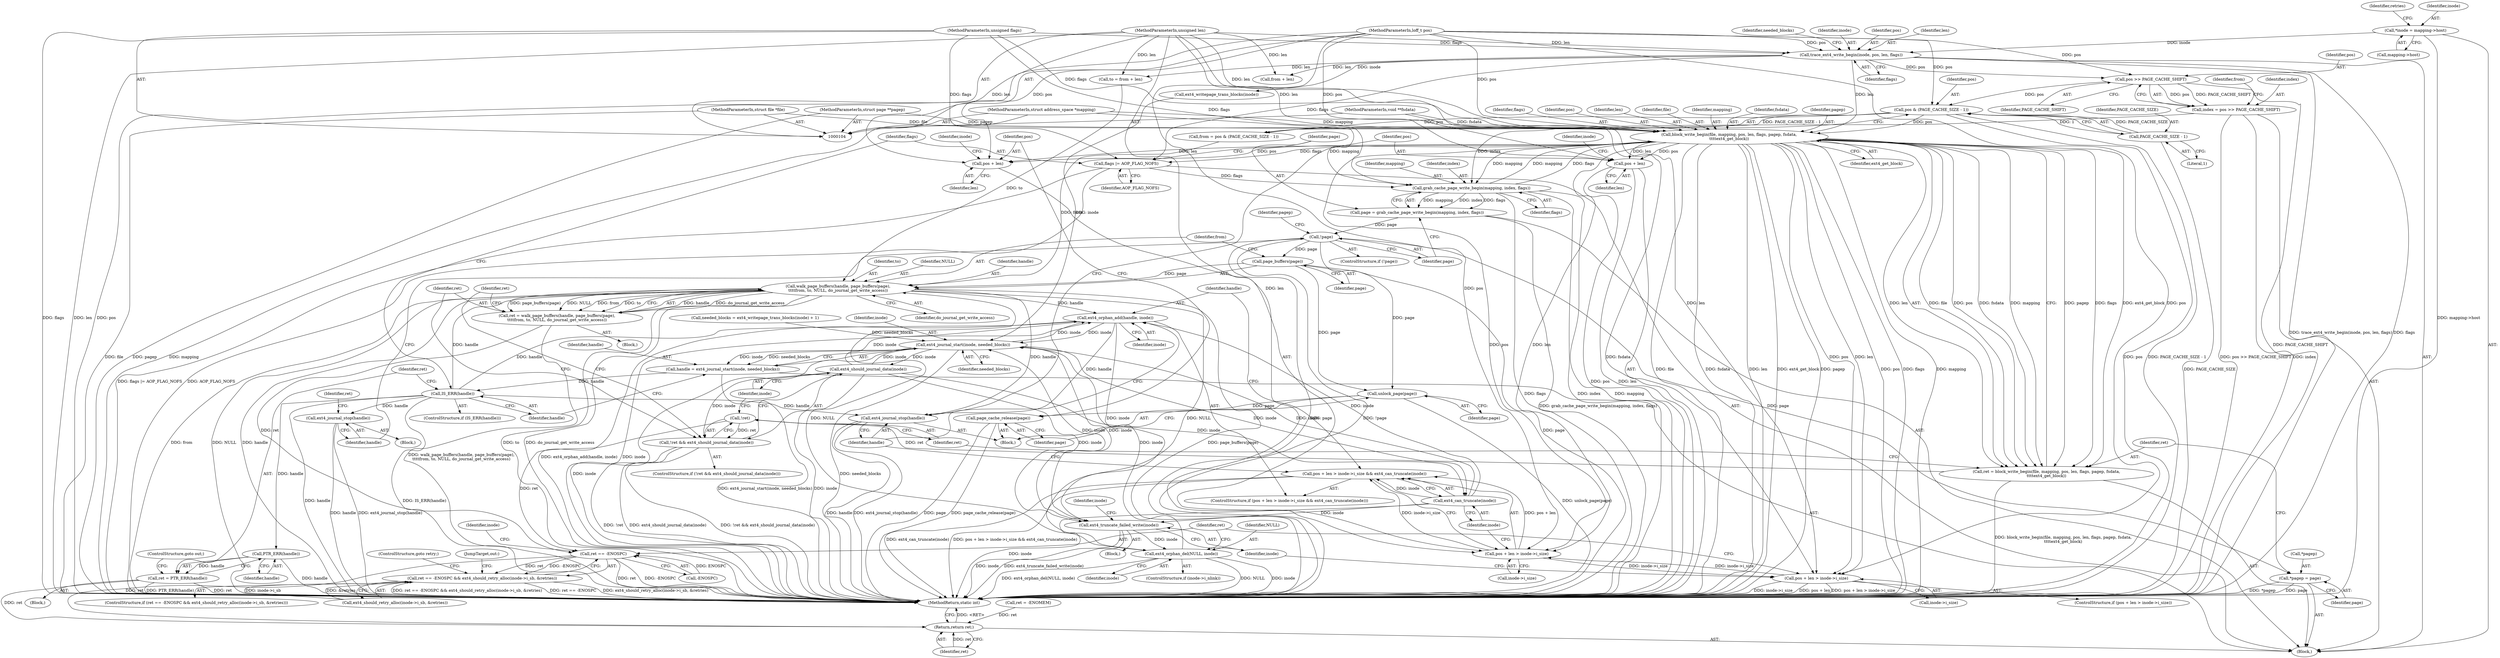 digraph "0_linux_744692dc059845b2a3022119871846e74d4f6e11_11@API" {
"1000199" [label="(Call,block_write_begin(file, mapping, pos, len, flags, pagep, fsdata,\n\t\t\t\text4_get_block))"];
"1000105" [label="(MethodParameterIn,struct file *file)"];
"1000178" [label="(Call,grab_cache_page_write_begin(mapping, index, flags))"];
"1000199" [label="(Call,block_write_begin(file, mapping, pos, len, flags, pagep, fsdata,\n\t\t\t\text4_get_block))"];
"1000106" [label="(MethodParameterIn,struct address_space *mapping)"];
"1000148" [label="(Call,pos & (PAGE_CACHE_SIZE - 1))"];
"1000143" [label="(Call,pos >> PAGE_CACHE_SHIFT)"];
"1000130" [label="(Call,trace_ext4_write_begin(inode, pos, len, flags))"];
"1000114" [label="(Call,*inode = mapping->host)"];
"1000107" [label="(MethodParameterIn,loff_t pos)"];
"1000108" [label="(MethodParameterIn,unsigned len)"];
"1000109" [label="(MethodParameterIn,unsigned flags)"];
"1000150" [label="(Call,PAGE_CACHE_SIZE - 1)"];
"1000110" [label="(MethodParameterIn,struct page **pagep)"];
"1000111" [label="(MethodParameterIn,void **fsdata)"];
"1000141" [label="(Call,index = pos >> PAGE_CACHE_SHIFT)"];
"1000173" [label="(Call,flags |= AOP_FLAG_NOFS)"];
"1000176" [label="(Call,page = grab_cache_page_write_begin(mapping, index, flags))"];
"1000183" [label="(Call,!page)"];
"1000193" [label="(Call,*pagep = page)"];
"1000219" [label="(Call,page_buffers(page))"];
"1000217" [label="(Call,walk_page_buffers(handle, page_buffers(page),\n\t\t\t\tfrom, to, NULL, do_journal_get_write_access))"];
"1000215" [label="(Call,ret = walk_page_buffers(handle, page_buffers(page),\n\t\t\t\tfrom, to, NULL, do_journal_get_write_access))"];
"1000268" [label="(Call,ret == -ENOSPC)"];
"1000267" [label="(Call,ret == -ENOSPC && ext4_should_retry_alloc(inode->i_sb, &retries))"];
"1000280" [label="(Return,return ret;)"];
"1000243" [label="(Call,ext4_orphan_add(handle, inode))"];
"1000161" [label="(Call,ext4_journal_start(inode, needed_blocks))"];
"1000159" [label="(Call,handle = ext4_journal_start(inode, needed_blocks))"];
"1000165" [label="(Call,IS_ERR(handle))"];
"1000170" [label="(Call,PTR_ERR(handle))"];
"1000168" [label="(Call,ret = PTR_ERR(handle))"];
"1000186" [label="(Call,ext4_journal_stop(handle))"];
"1000246" [label="(Call,ext4_journal_stop(handle))"];
"1000212" [label="(Call,ext4_should_journal_data(inode))"];
"1000209" [label="(Call,!ret && ext4_should_journal_data(inode))"];
"1000241" [label="(Call,ext4_can_truncate(inode))"];
"1000233" [label="(Call,pos + len > inode->i_size && ext4_can_truncate(inode))"];
"1000257" [label="(Call,ext4_truncate_failed_write(inode))"];
"1000263" [label="(Call,ext4_orphan_del(NULL, inode))"];
"1000228" [label="(Call,unlock_page(page))"];
"1000230" [label="(Call,page_cache_release(page))"];
"1000197" [label="(Call,ret = block_write_begin(file, mapping, pos, len, flags, pagep, fsdata,\n\t\t\t\text4_get_block))"];
"1000210" [label="(Call,!ret)"];
"1000234" [label="(Call,pos + len > inode->i_size)"];
"1000249" [label="(Call,pos + len > inode->i_size)"];
"1000235" [label="(Call,pos + len)"];
"1000250" [label="(Call,pos + len)"];
"1000238" [label="(Call,inode->i_size)"];
"1000206" [label="(Identifier,fsdata)"];
"1000116" [label="(Call,mapping->host)"];
"1000244" [label="(Identifier,handle)"];
"1000130" [label="(Call,trace_ext4_write_begin(inode, pos, len, flags))"];
"1000173" [label="(Call,flags |= AOP_FLAG_NOFS)"];
"1000177" [label="(Identifier,page)"];
"1000145" [label="(Identifier,PAGE_CACHE_SHIFT)"];
"1000254" [label="(Identifier,inode)"];
"1000149" [label="(Identifier,pos)"];
"1000256" [label="(Block,)"];
"1000167" [label="(Block,)"];
"1000230" [label="(Call,page_cache_release(page))"];
"1000257" [label="(Call,ext4_truncate_failed_write(inode))"];
"1000136" [label="(Identifier,needed_blocks)"];
"1000228" [label="(Call,unlock_page(page))"];
"1000231" [label="(Identifier,page)"];
"1000279" [label="(JumpTarget,out:)"];
"1000235" [label="(Call,pos + len)"];
"1000171" [label="(Identifier,handle)"];
"1000220" [label="(Identifier,page)"];
"1000175" [label="(Identifier,AOP_FLAG_NOFS)"];
"1000269" [label="(Identifier,ret)"];
"1000184" [label="(Identifier,page)"];
"1000246" [label="(Call,ext4_journal_stop(handle))"];
"1000213" [label="(Identifier,inode)"];
"1000147" [label="(Identifier,from)"];
"1000281" [label="(Identifier,ret)"];
"1000188" [label="(Call,ret = -ENOMEM)"];
"1000199" [label="(Call,block_write_begin(file, mapping, pos, len, flags, pagep, fsdata,\n\t\t\t\text4_get_block))"];
"1000174" [label="(Identifier,flags)"];
"1000143" [label="(Call,pos >> PAGE_CACHE_SHIFT)"];
"1000239" [label="(Identifier,inode)"];
"1000148" [label="(Call,pos & (PAGE_CACHE_SIZE - 1))"];
"1000266" [label="(ControlStructure,if (ret == -ENOSPC && ext4_should_retry_alloc(inode->i_sb, &retries)))"];
"1000205" [label="(Identifier,pagep)"];
"1000274" [label="(Identifier,inode)"];
"1000159" [label="(Call,handle = ext4_journal_start(inode, needed_blocks))"];
"1000194" [label="(Call,*pagep)"];
"1000208" [label="(ControlStructure,if (!ret && ext4_should_journal_data(inode)))"];
"1000196" [label="(Identifier,page)"];
"1000214" [label="(Block,)"];
"1000164" [label="(ControlStructure,if (IS_ERR(handle)))"];
"1000218" [label="(Identifier,handle)"];
"1000131" [label="(Identifier,inode)"];
"1000151" [label="(Identifier,PAGE_CACHE_SIZE)"];
"1000193" [label="(Call,*pagep = page)"];
"1000172" [label="(ControlStructure,goto out;)"];
"1000259" [label="(ControlStructure,if (inode->i_nlink))"];
"1000204" [label="(Identifier,flags)"];
"1000170" [label="(Call,PTR_ERR(handle))"];
"1000236" [label="(Identifier,pos)"];
"1000217" [label="(Call,walk_page_buffers(handle, page_buffers(page),\n\t\t\t\tfrom, to, NULL, do_journal_get_write_access))"];
"1000134" [label="(Identifier,flags)"];
"1000155" [label="(Call,from + len)"];
"1000264" [label="(Identifier,NULL)"];
"1000176" [label="(Call,page = grab_cache_page_write_begin(mapping, index, flags))"];
"1000180" [label="(Identifier,index)"];
"1000132" [label="(Identifier,pos)"];
"1000211" [label="(Identifier,ret)"];
"1000202" [label="(Identifier,pos)"];
"1000141" [label="(Call,index = pos >> PAGE_CACHE_SHIFT)"];
"1000250" [label="(Call,pos + len)"];
"1000133" [label="(Identifier,len)"];
"1000168" [label="(Call,ret = PTR_ERR(handle))"];
"1000245" [label="(Identifier,inode)"];
"1000179" [label="(Identifier,mapping)"];
"1000265" [label="(Identifier,inode)"];
"1000207" [label="(Identifier,ext4_get_block)"];
"1000195" [label="(Identifier,pagep)"];
"1000182" [label="(ControlStructure,if (!page))"];
"1000258" [label="(Identifier,inode)"];
"1000248" [label="(ControlStructure,if (pos + len > inode->i_size))"];
"1000226" [label="(Identifier,ret)"];
"1000114" [label="(Call,*inode = mapping->host)"];
"1000203" [label="(Identifier,len)"];
"1000222" [label="(Identifier,to)"];
"1000232" [label="(ControlStructure,if (pos + len > inode->i_size && ext4_can_truncate(inode)))"];
"1000111" [label="(MethodParameterIn,void **fsdata)"];
"1000187" [label="(Identifier,handle)"];
"1000263" [label="(Call,ext4_orphan_del(NULL, inode))"];
"1000267" [label="(Call,ret == -ENOSPC && ext4_should_retry_alloc(inode->i_sb, &retries))"];
"1000280" [label="(Return,return ret;)"];
"1000270" [label="(Call,-ENOSPC)"];
"1000135" [label="(Call,needed_blocks = ext4_writepage_trans_blocks(inode) + 1)"];
"1000223" [label="(Identifier,NULL)"];
"1000272" [label="(Call,ext4_should_retry_alloc(inode->i_sb, &retries))"];
"1000224" [label="(Identifier,do_journal_get_write_access)"];
"1000160" [label="(Identifier,handle)"];
"1000112" [label="(Block,)"];
"1000247" [label="(Identifier,handle)"];
"1000185" [label="(Block,)"];
"1000200" [label="(Identifier,file)"];
"1000106" [label="(MethodParameterIn,struct address_space *mapping)"];
"1000189" [label="(Identifier,ret)"];
"1000169" [label="(Identifier,ret)"];
"1000161" [label="(Call,ext4_journal_start(inode, needed_blocks))"];
"1000242" [label="(Identifier,inode)"];
"1000166" [label="(Identifier,handle)"];
"1000261" [label="(Identifier,inode)"];
"1000109" [label="(MethodParameterIn,unsigned flags)"];
"1000138" [label="(Call,ext4_writepage_trans_blocks(inode))"];
"1000110" [label="(MethodParameterIn,struct page **pagep)"];
"1000268" [label="(Call,ret == -ENOSPC)"];
"1000252" [label="(Identifier,len)"];
"1000282" [label="(MethodReturn,static int)"];
"1000153" [label="(Call,to = from + len)"];
"1000186" [label="(Call,ext4_journal_stop(handle))"];
"1000210" [label="(Call,!ret)"];
"1000146" [label="(Call,from = pos & (PAGE_CACHE_SIZE - 1))"];
"1000163" [label="(Identifier,needed_blocks)"];
"1000233" [label="(Call,pos + len > inode->i_size && ext4_can_truncate(inode))"];
"1000152" [label="(Literal,1)"];
"1000198" [label="(Identifier,ret)"];
"1000278" [label="(ControlStructure,goto retry;)"];
"1000216" [label="(Identifier,ret)"];
"1000237" [label="(Identifier,len)"];
"1000124" [label="(Identifier,retries)"];
"1000209" [label="(Call,!ret && ext4_should_journal_data(inode))"];
"1000212" [label="(Call,ext4_should_journal_data(inode))"];
"1000197" [label="(Call,ret = block_write_begin(file, mapping, pos, len, flags, pagep, fsdata,\n\t\t\t\text4_get_block))"];
"1000215" [label="(Call,ret = walk_page_buffers(handle, page_buffers(page),\n\t\t\t\tfrom, to, NULL, do_journal_get_write_access))"];
"1000234" [label="(Call,pos + len > inode->i_size)"];
"1000142" [label="(Identifier,index)"];
"1000251" [label="(Identifier,pos)"];
"1000181" [label="(Identifier,flags)"];
"1000241" [label="(Call,ext4_can_truncate(inode))"];
"1000150" [label="(Call,PAGE_CACHE_SIZE - 1)"];
"1000243" [label="(Call,ext4_orphan_add(handle, inode))"];
"1000105" [label="(MethodParameterIn,struct file *file)"];
"1000219" [label="(Call,page_buffers(page))"];
"1000183" [label="(Call,!page)"];
"1000221" [label="(Identifier,from)"];
"1000227" [label="(Block,)"];
"1000201" [label="(Identifier,mapping)"];
"1000162" [label="(Identifier,inode)"];
"1000107" [label="(MethodParameterIn,loff_t pos)"];
"1000229" [label="(Identifier,page)"];
"1000253" [label="(Call,inode->i_size)"];
"1000178" [label="(Call,grab_cache_page_write_begin(mapping, index, flags))"];
"1000108" [label="(MethodParameterIn,unsigned len)"];
"1000165" [label="(Call,IS_ERR(handle))"];
"1000115" [label="(Identifier,inode)"];
"1000144" [label="(Identifier,pos)"];
"1000249" [label="(Call,pos + len > inode->i_size)"];
"1000199" -> "1000197"  [label="AST: "];
"1000199" -> "1000207"  [label="CFG: "];
"1000200" -> "1000199"  [label="AST: "];
"1000201" -> "1000199"  [label="AST: "];
"1000202" -> "1000199"  [label="AST: "];
"1000203" -> "1000199"  [label="AST: "];
"1000204" -> "1000199"  [label="AST: "];
"1000205" -> "1000199"  [label="AST: "];
"1000206" -> "1000199"  [label="AST: "];
"1000207" -> "1000199"  [label="AST: "];
"1000197" -> "1000199"  [label="CFG: "];
"1000199" -> "1000282"  [label="DDG: mapping"];
"1000199" -> "1000282"  [label="DDG: file"];
"1000199" -> "1000282"  [label="DDG: fsdata"];
"1000199" -> "1000282"  [label="DDG: len"];
"1000199" -> "1000282"  [label="DDG: ext4_get_block"];
"1000199" -> "1000282"  [label="DDG: pagep"];
"1000199" -> "1000282"  [label="DDG: pos"];
"1000199" -> "1000282"  [label="DDG: flags"];
"1000199" -> "1000173"  [label="DDG: flags"];
"1000199" -> "1000178"  [label="DDG: mapping"];
"1000199" -> "1000197"  [label="DDG: file"];
"1000199" -> "1000197"  [label="DDG: ext4_get_block"];
"1000199" -> "1000197"  [label="DDG: len"];
"1000199" -> "1000197"  [label="DDG: pos"];
"1000199" -> "1000197"  [label="DDG: fsdata"];
"1000199" -> "1000197"  [label="DDG: mapping"];
"1000199" -> "1000197"  [label="DDG: pagep"];
"1000199" -> "1000197"  [label="DDG: flags"];
"1000105" -> "1000199"  [label="DDG: file"];
"1000178" -> "1000199"  [label="DDG: mapping"];
"1000178" -> "1000199"  [label="DDG: flags"];
"1000106" -> "1000199"  [label="DDG: mapping"];
"1000148" -> "1000199"  [label="DDG: pos"];
"1000107" -> "1000199"  [label="DDG: pos"];
"1000108" -> "1000199"  [label="DDG: len"];
"1000130" -> "1000199"  [label="DDG: len"];
"1000109" -> "1000199"  [label="DDG: flags"];
"1000110" -> "1000199"  [label="DDG: pagep"];
"1000111" -> "1000199"  [label="DDG: fsdata"];
"1000199" -> "1000234"  [label="DDG: pos"];
"1000199" -> "1000234"  [label="DDG: len"];
"1000199" -> "1000235"  [label="DDG: pos"];
"1000199" -> "1000235"  [label="DDG: len"];
"1000199" -> "1000249"  [label="DDG: pos"];
"1000199" -> "1000249"  [label="DDG: len"];
"1000199" -> "1000250"  [label="DDG: pos"];
"1000199" -> "1000250"  [label="DDG: len"];
"1000105" -> "1000104"  [label="AST: "];
"1000105" -> "1000282"  [label="DDG: file"];
"1000178" -> "1000176"  [label="AST: "];
"1000178" -> "1000181"  [label="CFG: "];
"1000179" -> "1000178"  [label="AST: "];
"1000180" -> "1000178"  [label="AST: "];
"1000181" -> "1000178"  [label="AST: "];
"1000176" -> "1000178"  [label="CFG: "];
"1000178" -> "1000282"  [label="DDG: mapping"];
"1000178" -> "1000282"  [label="DDG: flags"];
"1000178" -> "1000282"  [label="DDG: index"];
"1000178" -> "1000176"  [label="DDG: mapping"];
"1000178" -> "1000176"  [label="DDG: index"];
"1000178" -> "1000176"  [label="DDG: flags"];
"1000106" -> "1000178"  [label="DDG: mapping"];
"1000141" -> "1000178"  [label="DDG: index"];
"1000173" -> "1000178"  [label="DDG: flags"];
"1000109" -> "1000178"  [label="DDG: flags"];
"1000106" -> "1000104"  [label="AST: "];
"1000106" -> "1000282"  [label="DDG: mapping"];
"1000148" -> "1000146"  [label="AST: "];
"1000148" -> "1000150"  [label="CFG: "];
"1000149" -> "1000148"  [label="AST: "];
"1000150" -> "1000148"  [label="AST: "];
"1000146" -> "1000148"  [label="CFG: "];
"1000148" -> "1000282"  [label="DDG: pos"];
"1000148" -> "1000282"  [label="DDG: PAGE_CACHE_SIZE - 1"];
"1000148" -> "1000146"  [label="DDG: pos"];
"1000148" -> "1000146"  [label="DDG: PAGE_CACHE_SIZE - 1"];
"1000143" -> "1000148"  [label="DDG: pos"];
"1000107" -> "1000148"  [label="DDG: pos"];
"1000150" -> "1000148"  [label="DDG: PAGE_CACHE_SIZE"];
"1000150" -> "1000148"  [label="DDG: 1"];
"1000143" -> "1000141"  [label="AST: "];
"1000143" -> "1000145"  [label="CFG: "];
"1000144" -> "1000143"  [label="AST: "];
"1000145" -> "1000143"  [label="AST: "];
"1000141" -> "1000143"  [label="CFG: "];
"1000143" -> "1000282"  [label="DDG: PAGE_CACHE_SHIFT"];
"1000143" -> "1000141"  [label="DDG: pos"];
"1000143" -> "1000141"  [label="DDG: PAGE_CACHE_SHIFT"];
"1000130" -> "1000143"  [label="DDG: pos"];
"1000107" -> "1000143"  [label="DDG: pos"];
"1000130" -> "1000112"  [label="AST: "];
"1000130" -> "1000134"  [label="CFG: "];
"1000131" -> "1000130"  [label="AST: "];
"1000132" -> "1000130"  [label="AST: "];
"1000133" -> "1000130"  [label="AST: "];
"1000134" -> "1000130"  [label="AST: "];
"1000136" -> "1000130"  [label="CFG: "];
"1000130" -> "1000282"  [label="DDG: trace_ext4_write_begin(inode, pos, len, flags)"];
"1000130" -> "1000282"  [label="DDG: flags"];
"1000114" -> "1000130"  [label="DDG: inode"];
"1000107" -> "1000130"  [label="DDG: pos"];
"1000108" -> "1000130"  [label="DDG: len"];
"1000109" -> "1000130"  [label="DDG: flags"];
"1000130" -> "1000138"  [label="DDG: inode"];
"1000130" -> "1000153"  [label="DDG: len"];
"1000130" -> "1000155"  [label="DDG: len"];
"1000130" -> "1000173"  [label="DDG: flags"];
"1000114" -> "1000112"  [label="AST: "];
"1000114" -> "1000116"  [label="CFG: "];
"1000115" -> "1000114"  [label="AST: "];
"1000116" -> "1000114"  [label="AST: "];
"1000124" -> "1000114"  [label="CFG: "];
"1000114" -> "1000282"  [label="DDG: mapping->host"];
"1000107" -> "1000104"  [label="AST: "];
"1000107" -> "1000282"  [label="DDG: pos"];
"1000107" -> "1000234"  [label="DDG: pos"];
"1000107" -> "1000235"  [label="DDG: pos"];
"1000107" -> "1000249"  [label="DDG: pos"];
"1000107" -> "1000250"  [label="DDG: pos"];
"1000108" -> "1000104"  [label="AST: "];
"1000108" -> "1000282"  [label="DDG: len"];
"1000108" -> "1000153"  [label="DDG: len"];
"1000108" -> "1000155"  [label="DDG: len"];
"1000108" -> "1000234"  [label="DDG: len"];
"1000108" -> "1000235"  [label="DDG: len"];
"1000108" -> "1000249"  [label="DDG: len"];
"1000108" -> "1000250"  [label="DDG: len"];
"1000109" -> "1000104"  [label="AST: "];
"1000109" -> "1000282"  [label="DDG: flags"];
"1000109" -> "1000173"  [label="DDG: flags"];
"1000150" -> "1000152"  [label="CFG: "];
"1000151" -> "1000150"  [label="AST: "];
"1000152" -> "1000150"  [label="AST: "];
"1000150" -> "1000282"  [label="DDG: PAGE_CACHE_SIZE"];
"1000110" -> "1000104"  [label="AST: "];
"1000110" -> "1000282"  [label="DDG: pagep"];
"1000111" -> "1000104"  [label="AST: "];
"1000111" -> "1000282"  [label="DDG: fsdata"];
"1000141" -> "1000112"  [label="AST: "];
"1000142" -> "1000141"  [label="AST: "];
"1000147" -> "1000141"  [label="CFG: "];
"1000141" -> "1000282"  [label="DDG: index"];
"1000141" -> "1000282"  [label="DDG: pos >> PAGE_CACHE_SHIFT"];
"1000173" -> "1000112"  [label="AST: "];
"1000173" -> "1000175"  [label="CFG: "];
"1000174" -> "1000173"  [label="AST: "];
"1000175" -> "1000173"  [label="AST: "];
"1000177" -> "1000173"  [label="CFG: "];
"1000173" -> "1000282"  [label="DDG: flags |= AOP_FLAG_NOFS"];
"1000173" -> "1000282"  [label="DDG: AOP_FLAG_NOFS"];
"1000176" -> "1000112"  [label="AST: "];
"1000177" -> "1000176"  [label="AST: "];
"1000184" -> "1000176"  [label="CFG: "];
"1000176" -> "1000282"  [label="DDG: grab_cache_page_write_begin(mapping, index, flags)"];
"1000176" -> "1000183"  [label="DDG: page"];
"1000183" -> "1000182"  [label="AST: "];
"1000183" -> "1000184"  [label="CFG: "];
"1000184" -> "1000183"  [label="AST: "];
"1000187" -> "1000183"  [label="CFG: "];
"1000195" -> "1000183"  [label="CFG: "];
"1000183" -> "1000282"  [label="DDG: page"];
"1000183" -> "1000282"  [label="DDG: !page"];
"1000183" -> "1000193"  [label="DDG: page"];
"1000183" -> "1000219"  [label="DDG: page"];
"1000183" -> "1000228"  [label="DDG: page"];
"1000193" -> "1000112"  [label="AST: "];
"1000193" -> "1000196"  [label="CFG: "];
"1000194" -> "1000193"  [label="AST: "];
"1000196" -> "1000193"  [label="AST: "];
"1000198" -> "1000193"  [label="CFG: "];
"1000193" -> "1000282"  [label="DDG: *pagep"];
"1000193" -> "1000282"  [label="DDG: page"];
"1000219" -> "1000217"  [label="AST: "];
"1000219" -> "1000220"  [label="CFG: "];
"1000220" -> "1000219"  [label="AST: "];
"1000221" -> "1000219"  [label="CFG: "];
"1000219" -> "1000282"  [label="DDG: page"];
"1000219" -> "1000217"  [label="DDG: page"];
"1000219" -> "1000228"  [label="DDG: page"];
"1000217" -> "1000215"  [label="AST: "];
"1000217" -> "1000224"  [label="CFG: "];
"1000218" -> "1000217"  [label="AST: "];
"1000221" -> "1000217"  [label="AST: "];
"1000222" -> "1000217"  [label="AST: "];
"1000223" -> "1000217"  [label="AST: "];
"1000224" -> "1000217"  [label="AST: "];
"1000215" -> "1000217"  [label="CFG: "];
"1000217" -> "1000282"  [label="DDG: from"];
"1000217" -> "1000282"  [label="DDG: NULL"];
"1000217" -> "1000282"  [label="DDG: page_buffers(page)"];
"1000217" -> "1000282"  [label="DDG: handle"];
"1000217" -> "1000282"  [label="DDG: to"];
"1000217" -> "1000282"  [label="DDG: do_journal_get_write_access"];
"1000217" -> "1000215"  [label="DDG: handle"];
"1000217" -> "1000215"  [label="DDG: do_journal_get_write_access"];
"1000217" -> "1000215"  [label="DDG: page_buffers(page)"];
"1000217" -> "1000215"  [label="DDG: NULL"];
"1000217" -> "1000215"  [label="DDG: from"];
"1000217" -> "1000215"  [label="DDG: to"];
"1000165" -> "1000217"  [label="DDG: handle"];
"1000146" -> "1000217"  [label="DDG: from"];
"1000153" -> "1000217"  [label="DDG: to"];
"1000263" -> "1000217"  [label="DDG: NULL"];
"1000217" -> "1000243"  [label="DDG: handle"];
"1000217" -> "1000246"  [label="DDG: handle"];
"1000217" -> "1000263"  [label="DDG: NULL"];
"1000215" -> "1000214"  [label="AST: "];
"1000216" -> "1000215"  [label="AST: "];
"1000226" -> "1000215"  [label="CFG: "];
"1000215" -> "1000282"  [label="DDG: walk_page_buffers(handle, page_buffers(page),\n\t\t\t\tfrom, to, NULL, do_journal_get_write_access)"];
"1000215" -> "1000268"  [label="DDG: ret"];
"1000268" -> "1000267"  [label="AST: "];
"1000268" -> "1000270"  [label="CFG: "];
"1000269" -> "1000268"  [label="AST: "];
"1000270" -> "1000268"  [label="AST: "];
"1000274" -> "1000268"  [label="CFG: "];
"1000267" -> "1000268"  [label="CFG: "];
"1000268" -> "1000282"  [label="DDG: ret"];
"1000268" -> "1000282"  [label="DDG: -ENOSPC"];
"1000268" -> "1000267"  [label="DDG: ret"];
"1000268" -> "1000267"  [label="DDG: -ENOSPC"];
"1000210" -> "1000268"  [label="DDG: ret"];
"1000270" -> "1000268"  [label="DDG: ENOSPC"];
"1000268" -> "1000280"  [label="DDG: ret"];
"1000267" -> "1000266"  [label="AST: "];
"1000267" -> "1000272"  [label="CFG: "];
"1000272" -> "1000267"  [label="AST: "];
"1000278" -> "1000267"  [label="CFG: "];
"1000279" -> "1000267"  [label="CFG: "];
"1000267" -> "1000282"  [label="DDG: ret == -ENOSPC"];
"1000267" -> "1000282"  [label="DDG: ret == -ENOSPC && ext4_should_retry_alloc(inode->i_sb, &retries)"];
"1000267" -> "1000282"  [label="DDG: ext4_should_retry_alloc(inode->i_sb, &retries)"];
"1000272" -> "1000267"  [label="DDG: inode->i_sb"];
"1000272" -> "1000267"  [label="DDG: &retries"];
"1000280" -> "1000112"  [label="AST: "];
"1000280" -> "1000281"  [label="CFG: "];
"1000281" -> "1000280"  [label="AST: "];
"1000282" -> "1000280"  [label="CFG: "];
"1000280" -> "1000282"  [label="DDG: <RET>"];
"1000281" -> "1000280"  [label="DDG: ret"];
"1000168" -> "1000280"  [label="DDG: ret"];
"1000188" -> "1000280"  [label="DDG: ret"];
"1000243" -> "1000232"  [label="AST: "];
"1000243" -> "1000245"  [label="CFG: "];
"1000244" -> "1000243"  [label="AST: "];
"1000245" -> "1000243"  [label="AST: "];
"1000247" -> "1000243"  [label="CFG: "];
"1000243" -> "1000282"  [label="DDG: inode"];
"1000243" -> "1000282"  [label="DDG: ext4_orphan_add(handle, inode)"];
"1000243" -> "1000161"  [label="DDG: inode"];
"1000165" -> "1000243"  [label="DDG: handle"];
"1000212" -> "1000243"  [label="DDG: inode"];
"1000241" -> "1000243"  [label="DDG: inode"];
"1000161" -> "1000243"  [label="DDG: inode"];
"1000243" -> "1000246"  [label="DDG: handle"];
"1000243" -> "1000257"  [label="DDG: inode"];
"1000161" -> "1000159"  [label="AST: "];
"1000161" -> "1000163"  [label="CFG: "];
"1000162" -> "1000161"  [label="AST: "];
"1000163" -> "1000161"  [label="AST: "];
"1000159" -> "1000161"  [label="CFG: "];
"1000161" -> "1000282"  [label="DDG: needed_blocks"];
"1000161" -> "1000282"  [label="DDG: inode"];
"1000161" -> "1000159"  [label="DDG: inode"];
"1000161" -> "1000159"  [label="DDG: needed_blocks"];
"1000138" -> "1000161"  [label="DDG: inode"];
"1000263" -> "1000161"  [label="DDG: inode"];
"1000257" -> "1000161"  [label="DDG: inode"];
"1000212" -> "1000161"  [label="DDG: inode"];
"1000241" -> "1000161"  [label="DDG: inode"];
"1000135" -> "1000161"  [label="DDG: needed_blocks"];
"1000161" -> "1000212"  [label="DDG: inode"];
"1000161" -> "1000241"  [label="DDG: inode"];
"1000161" -> "1000257"  [label="DDG: inode"];
"1000159" -> "1000112"  [label="AST: "];
"1000160" -> "1000159"  [label="AST: "];
"1000166" -> "1000159"  [label="CFG: "];
"1000159" -> "1000282"  [label="DDG: ext4_journal_start(inode, needed_blocks)"];
"1000159" -> "1000165"  [label="DDG: handle"];
"1000165" -> "1000164"  [label="AST: "];
"1000165" -> "1000166"  [label="CFG: "];
"1000166" -> "1000165"  [label="AST: "];
"1000169" -> "1000165"  [label="CFG: "];
"1000174" -> "1000165"  [label="CFG: "];
"1000165" -> "1000282"  [label="DDG: handle"];
"1000165" -> "1000282"  [label="DDG: IS_ERR(handle)"];
"1000165" -> "1000170"  [label="DDG: handle"];
"1000165" -> "1000186"  [label="DDG: handle"];
"1000165" -> "1000246"  [label="DDG: handle"];
"1000170" -> "1000168"  [label="AST: "];
"1000170" -> "1000171"  [label="CFG: "];
"1000171" -> "1000170"  [label="AST: "];
"1000168" -> "1000170"  [label="CFG: "];
"1000170" -> "1000282"  [label="DDG: handle"];
"1000170" -> "1000168"  [label="DDG: handle"];
"1000168" -> "1000167"  [label="AST: "];
"1000169" -> "1000168"  [label="AST: "];
"1000172" -> "1000168"  [label="CFG: "];
"1000168" -> "1000282"  [label="DDG: ret"];
"1000168" -> "1000282"  [label="DDG: PTR_ERR(handle)"];
"1000186" -> "1000185"  [label="AST: "];
"1000186" -> "1000187"  [label="CFG: "];
"1000187" -> "1000186"  [label="AST: "];
"1000189" -> "1000186"  [label="CFG: "];
"1000186" -> "1000282"  [label="DDG: ext4_journal_stop(handle)"];
"1000186" -> "1000282"  [label="DDG: handle"];
"1000246" -> "1000227"  [label="AST: "];
"1000246" -> "1000247"  [label="CFG: "];
"1000247" -> "1000246"  [label="AST: "];
"1000251" -> "1000246"  [label="CFG: "];
"1000246" -> "1000282"  [label="DDG: ext4_journal_stop(handle)"];
"1000246" -> "1000282"  [label="DDG: handle"];
"1000212" -> "1000209"  [label="AST: "];
"1000212" -> "1000213"  [label="CFG: "];
"1000213" -> "1000212"  [label="AST: "];
"1000209" -> "1000212"  [label="CFG: "];
"1000212" -> "1000282"  [label="DDG: inode"];
"1000212" -> "1000209"  [label="DDG: inode"];
"1000212" -> "1000241"  [label="DDG: inode"];
"1000212" -> "1000257"  [label="DDG: inode"];
"1000209" -> "1000208"  [label="AST: "];
"1000209" -> "1000210"  [label="CFG: "];
"1000210" -> "1000209"  [label="AST: "];
"1000216" -> "1000209"  [label="CFG: "];
"1000226" -> "1000209"  [label="CFG: "];
"1000209" -> "1000282"  [label="DDG: !ret && ext4_should_journal_data(inode)"];
"1000209" -> "1000282"  [label="DDG: !ret"];
"1000209" -> "1000282"  [label="DDG: ext4_should_journal_data(inode)"];
"1000210" -> "1000209"  [label="DDG: ret"];
"1000241" -> "1000233"  [label="AST: "];
"1000241" -> "1000242"  [label="CFG: "];
"1000242" -> "1000241"  [label="AST: "];
"1000233" -> "1000241"  [label="CFG: "];
"1000241" -> "1000282"  [label="DDG: inode"];
"1000241" -> "1000233"  [label="DDG: inode"];
"1000241" -> "1000257"  [label="DDG: inode"];
"1000233" -> "1000232"  [label="AST: "];
"1000233" -> "1000234"  [label="CFG: "];
"1000234" -> "1000233"  [label="AST: "];
"1000244" -> "1000233"  [label="CFG: "];
"1000247" -> "1000233"  [label="CFG: "];
"1000233" -> "1000282"  [label="DDG: pos + len > inode->i_size && ext4_can_truncate(inode)"];
"1000233" -> "1000282"  [label="DDG: ext4_can_truncate(inode)"];
"1000234" -> "1000233"  [label="DDG: pos + len"];
"1000234" -> "1000233"  [label="DDG: inode->i_size"];
"1000257" -> "1000256"  [label="AST: "];
"1000257" -> "1000258"  [label="CFG: "];
"1000258" -> "1000257"  [label="AST: "];
"1000261" -> "1000257"  [label="CFG: "];
"1000257" -> "1000282"  [label="DDG: inode"];
"1000257" -> "1000282"  [label="DDG: ext4_truncate_failed_write(inode)"];
"1000257" -> "1000263"  [label="DDG: inode"];
"1000263" -> "1000259"  [label="AST: "];
"1000263" -> "1000265"  [label="CFG: "];
"1000264" -> "1000263"  [label="AST: "];
"1000265" -> "1000263"  [label="AST: "];
"1000269" -> "1000263"  [label="CFG: "];
"1000263" -> "1000282"  [label="DDG: inode"];
"1000263" -> "1000282"  [label="DDG: ext4_orphan_del(NULL, inode)"];
"1000263" -> "1000282"  [label="DDG: NULL"];
"1000228" -> "1000227"  [label="AST: "];
"1000228" -> "1000229"  [label="CFG: "];
"1000229" -> "1000228"  [label="AST: "];
"1000231" -> "1000228"  [label="CFG: "];
"1000228" -> "1000282"  [label="DDG: unlock_page(page)"];
"1000228" -> "1000230"  [label="DDG: page"];
"1000230" -> "1000227"  [label="AST: "];
"1000230" -> "1000231"  [label="CFG: "];
"1000231" -> "1000230"  [label="AST: "];
"1000236" -> "1000230"  [label="CFG: "];
"1000230" -> "1000282"  [label="DDG: page"];
"1000230" -> "1000282"  [label="DDG: page_cache_release(page)"];
"1000197" -> "1000112"  [label="AST: "];
"1000198" -> "1000197"  [label="AST: "];
"1000211" -> "1000197"  [label="CFG: "];
"1000197" -> "1000282"  [label="DDG: block_write_begin(file, mapping, pos, len, flags, pagep, fsdata,\n\t\t\t\text4_get_block)"];
"1000197" -> "1000210"  [label="DDG: ret"];
"1000210" -> "1000211"  [label="CFG: "];
"1000211" -> "1000210"  [label="AST: "];
"1000213" -> "1000210"  [label="CFG: "];
"1000234" -> "1000238"  [label="CFG: "];
"1000235" -> "1000234"  [label="AST: "];
"1000238" -> "1000234"  [label="AST: "];
"1000242" -> "1000234"  [label="CFG: "];
"1000249" -> "1000234"  [label="DDG: inode->i_size"];
"1000234" -> "1000249"  [label="DDG: inode->i_size"];
"1000249" -> "1000248"  [label="AST: "];
"1000249" -> "1000253"  [label="CFG: "];
"1000250" -> "1000249"  [label="AST: "];
"1000253" -> "1000249"  [label="AST: "];
"1000258" -> "1000249"  [label="CFG: "];
"1000269" -> "1000249"  [label="CFG: "];
"1000249" -> "1000282"  [label="DDG: inode->i_size"];
"1000249" -> "1000282"  [label="DDG: pos + len"];
"1000249" -> "1000282"  [label="DDG: pos + len > inode->i_size"];
"1000235" -> "1000237"  [label="CFG: "];
"1000236" -> "1000235"  [label="AST: "];
"1000237" -> "1000235"  [label="AST: "];
"1000239" -> "1000235"  [label="CFG: "];
"1000250" -> "1000252"  [label="CFG: "];
"1000251" -> "1000250"  [label="AST: "];
"1000252" -> "1000250"  [label="AST: "];
"1000254" -> "1000250"  [label="CFG: "];
"1000250" -> "1000282"  [label="DDG: pos"];
"1000250" -> "1000282"  [label="DDG: len"];
}
